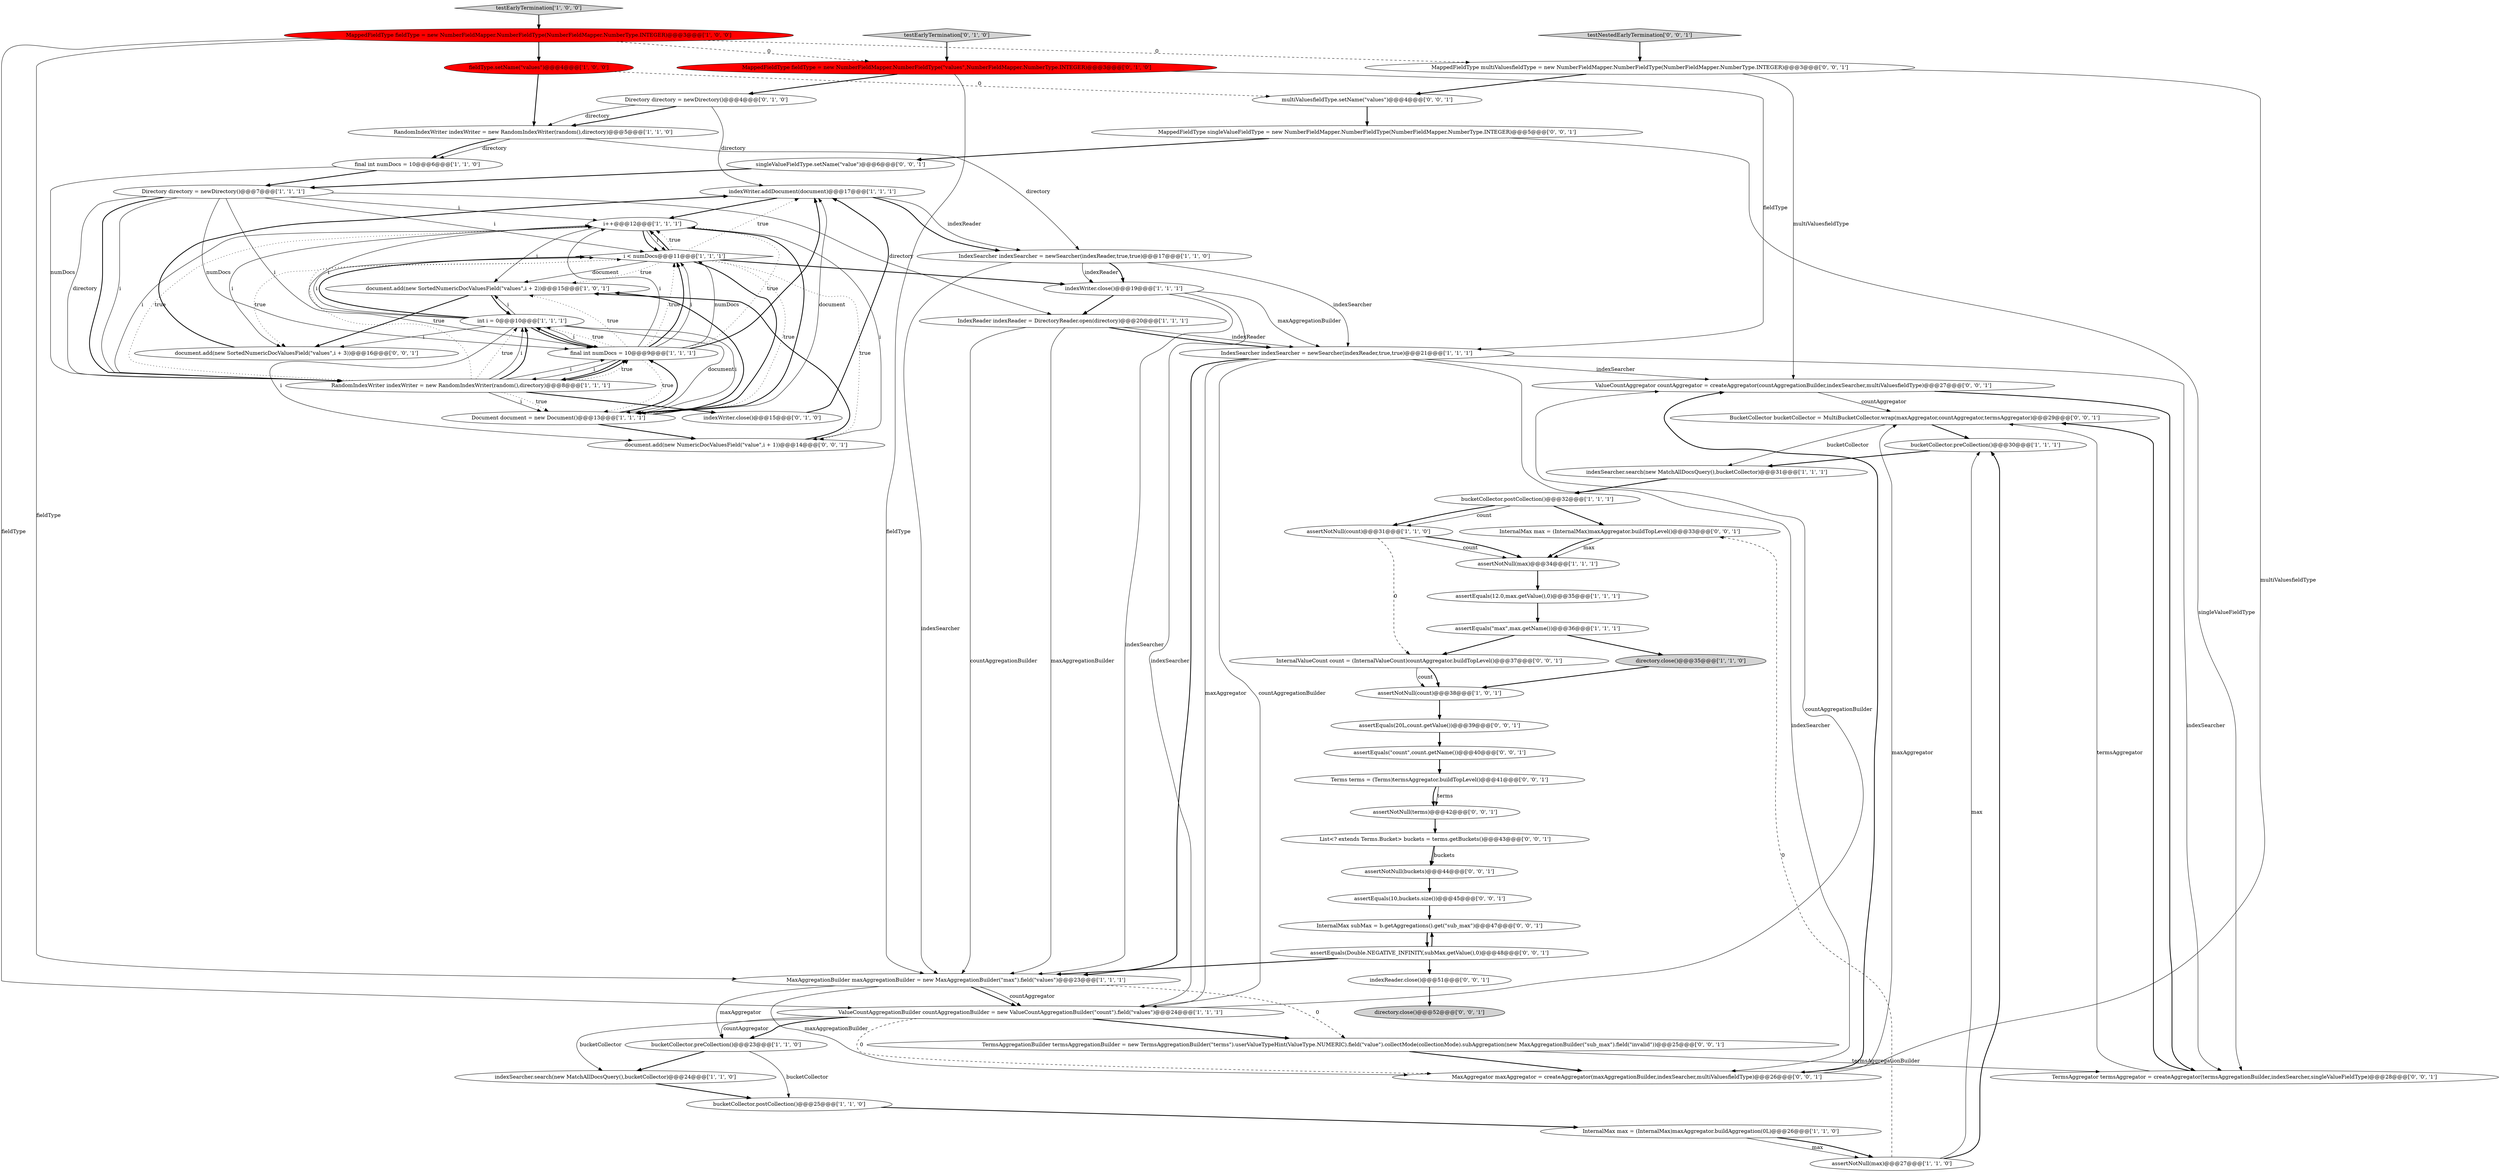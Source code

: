 digraph {
6 [style = filled, label = "indexWriter.close()@@@19@@@['1', '1', '1']", fillcolor = white, shape = ellipse image = "AAA0AAABBB1BBB"];
25 [style = filled, label = "RandomIndexWriter indexWriter = new RandomIndexWriter(random(),directory)@@@8@@@['1', '1', '1']", fillcolor = white, shape = ellipse image = "AAA0AAABBB1BBB"];
3 [style = filled, label = "i < numDocs@@@11@@@['1', '1', '1']", fillcolor = white, shape = diamond image = "AAA0AAABBB1BBB"];
62 [style = filled, label = "assertNotNull(buckets)@@@44@@@['0', '0', '1']", fillcolor = white, shape = ellipse image = "AAA0AAABBB3BBB"];
34 [style = filled, label = "MappedFieldType fieldType = new NumberFieldMapper.NumberFieldType(\"values\",NumberFieldMapper.NumberType.INTEGER)@@@3@@@['0', '1', '0']", fillcolor = red, shape = ellipse image = "AAA1AAABBB2BBB"];
37 [style = filled, label = "testEarlyTermination['0', '1', '0']", fillcolor = lightgray, shape = diamond image = "AAA0AAABBB2BBB"];
32 [style = filled, label = "indexSearcher.search(new MatchAllDocsQuery(),bucketCollector)@@@24@@@['1', '1', '0']", fillcolor = white, shape = ellipse image = "AAA0AAABBB1BBB"];
8 [style = filled, label = "int i = 0@@@10@@@['1', '1', '1']", fillcolor = white, shape = ellipse image = "AAA0AAABBB1BBB"];
41 [style = filled, label = "assertNotNull(terms)@@@42@@@['0', '0', '1']", fillcolor = white, shape = ellipse image = "AAA0AAABBB3BBB"];
56 [style = filled, label = "assertEquals(20L,count.getValue())@@@39@@@['0', '0', '1']", fillcolor = white, shape = ellipse image = "AAA0AAABBB3BBB"];
58 [style = filled, label = "assertEquals(\"count\",count.getName())@@@40@@@['0', '0', '1']", fillcolor = white, shape = ellipse image = "AAA0AAABBB3BBB"];
1 [style = filled, label = "Directory directory = newDirectory()@@@7@@@['1', '1', '1']", fillcolor = white, shape = ellipse image = "AAA0AAABBB1BBB"];
59 [style = filled, label = "ValueCountAggregator countAggregator = createAggregator(countAggregationBuilder,indexSearcher,multiValuesfieldType)@@@27@@@['0', '0', '1']", fillcolor = white, shape = ellipse image = "AAA0AAABBB3BBB"];
53 [style = filled, label = "InternalMax max = (InternalMax)maxAggregator.buildTopLevel()@@@33@@@['0', '0', '1']", fillcolor = white, shape = ellipse image = "AAA0AAABBB3BBB"];
5 [style = filled, label = "i++@@@12@@@['1', '1', '1']", fillcolor = white, shape = ellipse image = "AAA0AAABBB1BBB"];
35 [style = filled, label = "Directory directory = newDirectory()@@@4@@@['0', '1', '0']", fillcolor = white, shape = ellipse image = "AAA0AAABBB2BBB"];
57 [style = filled, label = "TermsAggregationBuilder termsAggregationBuilder = new TermsAggregationBuilder(\"terms\").userValueTypeHint(ValueType.NUMERIC).field(\"value\").collectMode(collectionMode).subAggregation(new MaxAggregationBuilder(\"sub_max\").field(\"invalid\"))@@@25@@@['0', '0', '1']", fillcolor = white, shape = ellipse image = "AAA0AAABBB3BBB"];
20 [style = filled, label = "assertEquals(12.0,max.getValue(),0)@@@35@@@['1', '1', '1']", fillcolor = white, shape = ellipse image = "AAA0AAABBB1BBB"];
0 [style = filled, label = "assertNotNull(count)@@@38@@@['1', '0', '1']", fillcolor = white, shape = ellipse image = "AAA0AAABBB1BBB"];
19 [style = filled, label = "document.add(new SortedNumericDocValuesField(\"values\",i + 2))@@@15@@@['1', '0', '1']", fillcolor = white, shape = ellipse image = "AAA0AAABBB1BBB"];
28 [style = filled, label = "bucketCollector.preCollection()@@@30@@@['1', '1', '1']", fillcolor = white, shape = ellipse image = "AAA0AAABBB1BBB"];
36 [style = filled, label = "indexWriter.close()@@@15@@@['0', '1', '0']", fillcolor = white, shape = ellipse image = "AAA0AAABBB2BBB"];
38 [style = filled, label = "assertEquals(10,buckets.size())@@@45@@@['0', '0', '1']", fillcolor = white, shape = ellipse image = "AAA0AAABBB3BBB"];
47 [style = filled, label = "multiValuesfieldType.setName(\"values\")@@@4@@@['0', '0', '1']", fillcolor = white, shape = ellipse image = "AAA0AAABBB3BBB"];
22 [style = filled, label = "indexWriter.addDocument(document)@@@17@@@['1', '1', '1']", fillcolor = white, shape = ellipse image = "AAA0AAABBB1BBB"];
24 [style = filled, label = "RandomIndexWriter indexWriter = new RandomIndexWriter(random(),directory)@@@5@@@['1', '1', '0']", fillcolor = white, shape = ellipse image = "AAA0AAABBB1BBB"];
43 [style = filled, label = "document.add(new NumericDocValuesField(\"value\",i + 1))@@@14@@@['0', '0', '1']", fillcolor = white, shape = ellipse image = "AAA0AAABBB3BBB"];
18 [style = filled, label = "fieldType.setName(\"values\")@@@4@@@['1', '0', '0']", fillcolor = red, shape = ellipse image = "AAA1AAABBB1BBB"];
30 [style = filled, label = "Document document = new Document()@@@13@@@['1', '1', '1']", fillcolor = white, shape = ellipse image = "AAA0AAABBB1BBB"];
31 [style = filled, label = "final int numDocs = 10@@@9@@@['1', '1', '1']", fillcolor = white, shape = ellipse image = "AAA0AAABBB1BBB"];
42 [style = filled, label = "MaxAggregator maxAggregator = createAggregator(maxAggregationBuilder,indexSearcher,multiValuesfieldType)@@@26@@@['0', '0', '1']", fillcolor = white, shape = ellipse image = "AAA0AAABBB3BBB"];
23 [style = filled, label = "IndexSearcher indexSearcher = newSearcher(indexReader,true,true)@@@17@@@['1', '1', '0']", fillcolor = white, shape = ellipse image = "AAA0AAABBB1BBB"];
14 [style = filled, label = "final int numDocs = 10@@@6@@@['1', '1', '0']", fillcolor = white, shape = ellipse image = "AAA0AAABBB1BBB"];
44 [style = filled, label = "document.add(new SortedNumericDocValuesField(\"values\",i + 3))@@@16@@@['0', '0', '1']", fillcolor = white, shape = ellipse image = "AAA0AAABBB3BBB"];
48 [style = filled, label = "Terms terms = (Terms)termsAggregator.buildTopLevel()@@@41@@@['0', '0', '1']", fillcolor = white, shape = ellipse image = "AAA0AAABBB3BBB"];
51 [style = filled, label = "MappedFieldType singleValueFieldType = new NumberFieldMapper.NumberFieldType(NumberFieldMapper.NumberType.INTEGER)@@@5@@@['0', '0', '1']", fillcolor = white, shape = ellipse image = "AAA0AAABBB3BBB"];
52 [style = filled, label = "directory.close()@@@52@@@['0', '0', '1']", fillcolor = lightgray, shape = ellipse image = "AAA0AAABBB3BBB"];
4 [style = filled, label = "assertNotNull(count)@@@31@@@['1', '1', '0']", fillcolor = white, shape = ellipse image = "AAA0AAABBB1BBB"];
9 [style = filled, label = "IndexSearcher indexSearcher = newSearcher(indexReader,true,true)@@@21@@@['1', '1', '1']", fillcolor = white, shape = ellipse image = "AAA0AAABBB1BBB"];
39 [style = filled, label = "assertEquals(Double.NEGATIVE_INFINITY,subMax.getValue(),0)@@@48@@@['0', '0', '1']", fillcolor = white, shape = ellipse image = "AAA0AAABBB3BBB"];
61 [style = filled, label = "singleValueFieldType.setName(\"value\")@@@6@@@['0', '0', '1']", fillcolor = white, shape = ellipse image = "AAA0AAABBB3BBB"];
16 [style = filled, label = "bucketCollector.postCollection()@@@32@@@['1', '1', '1']", fillcolor = white, shape = ellipse image = "AAA0AAABBB1BBB"];
21 [style = filled, label = "IndexReader indexReader = DirectoryReader.open(directory)@@@20@@@['1', '1', '1']", fillcolor = white, shape = ellipse image = "AAA0AAABBB1BBB"];
10 [style = filled, label = "ValueCountAggregationBuilder countAggregationBuilder = new ValueCountAggregationBuilder(\"count\").field(\"values\")@@@24@@@['1', '1', '1']", fillcolor = white, shape = ellipse image = "AAA0AAABBB1BBB"];
40 [style = filled, label = "MappedFieldType multiValuesfieldType = new NumberFieldMapper.NumberFieldType(NumberFieldMapper.NumberType.INTEGER)@@@3@@@['0', '0', '1']", fillcolor = white, shape = ellipse image = "AAA0AAABBB3BBB"];
26 [style = filled, label = "assertNotNull(max)@@@27@@@['1', '1', '0']", fillcolor = white, shape = ellipse image = "AAA0AAABBB1BBB"];
33 [style = filled, label = "bucketCollector.postCollection()@@@25@@@['1', '1', '0']", fillcolor = white, shape = ellipse image = "AAA0AAABBB1BBB"];
11 [style = filled, label = "directory.close()@@@35@@@['1', '1', '0']", fillcolor = lightgray, shape = ellipse image = "AAA0AAABBB1BBB"];
27 [style = filled, label = "indexSearcher.search(new MatchAllDocsQuery(),bucketCollector)@@@31@@@['1', '1', '1']", fillcolor = white, shape = ellipse image = "AAA0AAABBB1BBB"];
13 [style = filled, label = "MaxAggregationBuilder maxAggregationBuilder = new MaxAggregationBuilder(\"max\").field(\"values\")@@@23@@@['1', '1', '1']", fillcolor = white, shape = ellipse image = "AAA0AAABBB1BBB"];
49 [style = filled, label = "InternalValueCount count = (InternalValueCount)countAggregator.buildTopLevel()@@@37@@@['0', '0', '1']", fillcolor = white, shape = ellipse image = "AAA0AAABBB3BBB"];
50 [style = filled, label = "indexReader.close()@@@51@@@['0', '0', '1']", fillcolor = white, shape = ellipse image = "AAA0AAABBB3BBB"];
2 [style = filled, label = "bucketCollector.preCollection()@@@23@@@['1', '1', '0']", fillcolor = white, shape = ellipse image = "AAA0AAABBB1BBB"];
17 [style = filled, label = "MappedFieldType fieldType = new NumberFieldMapper.NumberFieldType(NumberFieldMapper.NumberType.INTEGER)@@@3@@@['1', '0', '0']", fillcolor = red, shape = ellipse image = "AAA1AAABBB1BBB"];
54 [style = filled, label = "testNestedEarlyTermination['0', '0', '1']", fillcolor = lightgray, shape = diamond image = "AAA0AAABBB3BBB"];
12 [style = filled, label = "testEarlyTermination['1', '0', '0']", fillcolor = lightgray, shape = diamond image = "AAA0AAABBB1BBB"];
29 [style = filled, label = "assertEquals(\"max\",max.getName())@@@36@@@['1', '1', '1']", fillcolor = white, shape = ellipse image = "AAA0AAABBB1BBB"];
46 [style = filled, label = "InternalMax subMax = b.getAggregations().get(\"sub_max\")@@@47@@@['0', '0', '1']", fillcolor = white, shape = ellipse image = "AAA0AAABBB3BBB"];
60 [style = filled, label = "List<? extends Terms.Bucket> buckets = terms.getBuckets()@@@43@@@['0', '0', '1']", fillcolor = white, shape = ellipse image = "AAA0AAABBB3BBB"];
55 [style = filled, label = "BucketCollector bucketCollector = MultiBucketCollector.wrap(maxAggregator,countAggregator,termsAggregator)@@@29@@@['0', '0', '1']", fillcolor = white, shape = ellipse image = "AAA0AAABBB3BBB"];
45 [style = filled, label = "TermsAggregator termsAggregator = createAggregator(termsAggregationBuilder,indexSearcher,singleValueFieldType)@@@28@@@['0', '0', '1']", fillcolor = white, shape = ellipse image = "AAA0AAABBB3BBB"];
7 [style = filled, label = "assertNotNull(max)@@@34@@@['1', '1', '1']", fillcolor = white, shape = ellipse image = "AAA0AAABBB1BBB"];
15 [style = filled, label = "InternalMax max = (InternalMax)maxAggregator.buildAggregation(0L)@@@26@@@['1', '1', '0']", fillcolor = white, shape = ellipse image = "AAA0AAABBB1BBB"];
5->3 [style = bold, label=""];
6->10 [style = solid, label="indexSearcher"];
31->3 [style = solid, label="numDocs"];
1->5 [style = solid, label="i"];
2->33 [style = solid, label="bucketCollector"];
1->21 [style = solid, label="directory"];
24->23 [style = solid, label="directory"];
22->23 [style = solid, label="indexReader"];
49->0 [style = bold, label=""];
51->45 [style = solid, label="singleValueFieldType"];
21->13 [style = solid, label="countAggregationBuilder"];
25->31 [style = bold, label=""];
43->19 [style = bold, label=""];
19->44 [style = bold, label=""];
9->42 [style = solid, label="indexSearcher"];
31->5 [style = solid, label="i"];
8->30 [style = solid, label="document"];
3->5 [style = bold, label=""];
40->42 [style = solid, label="multiValuesfieldType"];
51->61 [style = bold, label=""];
13->42 [style = solid, label="maxAggregationBuilder"];
40->47 [style = bold, label=""];
47->51 [style = bold, label=""];
5->19 [style = solid, label="i"];
2->32 [style = bold, label=""];
5->30 [style = bold, label=""];
26->28 [style = bold, label=""];
10->57 [style = bold, label=""];
1->25 [style = solid, label="i"];
1->3 [style = solid, label="i"];
31->3 [style = dotted, label="true"];
5->43 [style = solid, label="i"];
3->30 [style = bold, label=""];
39->50 [style = bold, label=""];
31->19 [style = dotted, label="true"];
10->59 [style = solid, label="countAggregationBuilder"];
24->14 [style = solid, label="directory"];
4->7 [style = solid, label="count"];
48->41 [style = bold, label=""];
5->3 [style = solid, label="i"];
33->15 [style = bold, label=""];
53->7 [style = solid, label="max"];
25->36 [style = bold, label=""];
61->1 [style = bold, label=""];
25->5 [style = solid, label="i"];
23->6 [style = solid, label="indexReader"];
35->22 [style = solid, label="directory"];
60->62 [style = bold, label=""];
31->5 [style = dotted, label="true"];
9->10 [style = solid, label="maxAggregator"];
3->30 [style = dotted, label="true"];
10->32 [style = solid, label="bucketCollector"];
4->49 [style = dashed, label="0"];
46->39 [style = bold, label=""];
27->16 [style = bold, label=""];
22->23 [style = bold, label=""];
22->5 [style = bold, label=""];
56->58 [style = bold, label=""];
30->22 [style = solid, label="document"];
30->19 [style = bold, label=""];
6->9 [style = solid, label="maxAggregationBuilder"];
31->30 [style = dotted, label="true"];
25->5 [style = dotted, label="true"];
21->9 [style = bold, label=""];
3->5 [style = dotted, label="true"];
55->27 [style = solid, label="bucketCollector"];
13->57 [style = dashed, label="0"];
8->19 [style = solid, label="i"];
8->44 [style = solid, label="i"];
38->46 [style = bold, label=""];
34->9 [style = solid, label="fieldType"];
10->2 [style = bold, label=""];
44->22 [style = bold, label=""];
34->35 [style = bold, label=""];
31->3 [style = bold, label=""];
45->55 [style = solid, label="termsAggregator"];
1->25 [style = solid, label="directory"];
29->11 [style = bold, label=""];
25->8 [style = dotted, label="true"];
9->59 [style = solid, label="indexSearcher"];
49->0 [style = solid, label="count"];
3->44 [style = dotted, label="true"];
13->10 [style = bold, label=""];
23->13 [style = solid, label="indexSearcher"];
21->9 [style = solid, label="indexReader"];
54->40 [style = bold, label=""];
34->13 [style = solid, label="fieldType"];
18->24 [style = bold, label=""];
31->25 [style = bold, label=""];
39->46 [style = bold, label=""];
45->55 [style = bold, label=""];
8->31 [style = bold, label=""];
62->38 [style = bold, label=""];
57->45 [style = solid, label="termsAggregationBuilder"];
30->43 [style = bold, label=""];
39->13 [style = bold, label=""];
25->31 [style = dotted, label="true"];
6->21 [style = bold, label=""];
59->45 [style = bold, label=""];
12->17 [style = bold, label=""];
8->3 [style = bold, label=""];
17->10 [style = solid, label="fieldType"];
3->6 [style = bold, label=""];
7->20 [style = bold, label=""];
29->49 [style = bold, label=""];
25->31 [style = solid, label="i"];
3->43 [style = dotted, label="true"];
9->10 [style = solid, label="countAggregationBuilder"];
60->62 [style = solid, label="buckets"];
32->33 [style = bold, label=""];
4->7 [style = bold, label=""];
31->8 [style = dotted, label="true"];
8->30 [style = solid, label="i"];
35->24 [style = bold, label=""];
26->53 [style = dashed, label="0"];
9->45 [style = solid, label="indexSearcher"];
58->48 [style = bold, label=""];
25->30 [style = solid, label="i"];
10->2 [style = solid, label="countAggregator"];
16->4 [style = solid, label="count"];
42->55 [style = solid, label="maxAggregator"];
30->31 [style = bold, label=""];
14->25 [style = solid, label="numDocs"];
23->6 [style = bold, label=""];
13->2 [style = solid, label="maxAggregator"];
26->28 [style = solid, label="max"];
16->4 [style = bold, label=""];
25->8 [style = solid, label="i"];
42->59 [style = bold, label=""];
1->25 [style = bold, label=""];
31->8 [style = bold, label=""];
3->19 [style = solid, label="document"];
6->13 [style = solid, label="indexSearcher"];
18->47 [style = dashed, label="0"];
57->42 [style = bold, label=""];
5->44 [style = solid, label="i"];
31->22 [style = bold, label=""];
8->3 [style = solid, label="i"];
17->34 [style = dashed, label="0"];
21->13 [style = solid, label="maxAggregationBuilder"];
20->29 [style = bold, label=""];
23->9 [style = solid, label="indexSearcher"];
41->60 [style = bold, label=""];
59->55 [style = solid, label="countAggregator"];
1->31 [style = solid, label="i"];
31->25 [style = solid, label="i"];
10->42 [style = dashed, label="0"];
15->26 [style = solid, label="max"];
16->53 [style = bold, label=""];
50->52 [style = bold, label=""];
19->8 [style = bold, label=""];
14->1 [style = bold, label=""];
8->43 [style = solid, label="i"];
24->14 [style = bold, label=""];
15->26 [style = bold, label=""];
8->31 [style = solid, label="i"];
11->0 [style = bold, label=""];
3->19 [style = dotted, label="true"];
53->7 [style = bold, label=""];
0->56 [style = bold, label=""];
31->3 [style = solid, label="i"];
8->5 [style = solid, label="i"];
48->41 [style = solid, label="terms"];
37->34 [style = bold, label=""];
17->40 [style = dashed, label="0"];
13->10 [style = solid, label="countAggregator"];
3->22 [style = dotted, label="true"];
25->3 [style = dotted, label="true"];
35->24 [style = solid, label="directory"];
25->8 [style = bold, label=""];
17->13 [style = solid, label="fieldType"];
28->27 [style = bold, label=""];
40->59 [style = solid, label="multiValuesfieldType"];
1->31 [style = solid, label="numDocs"];
25->30 [style = dotted, label="true"];
17->18 [style = bold, label=""];
55->28 [style = bold, label=""];
9->13 [style = bold, label=""];
36->22 [style = bold, label=""];
}
